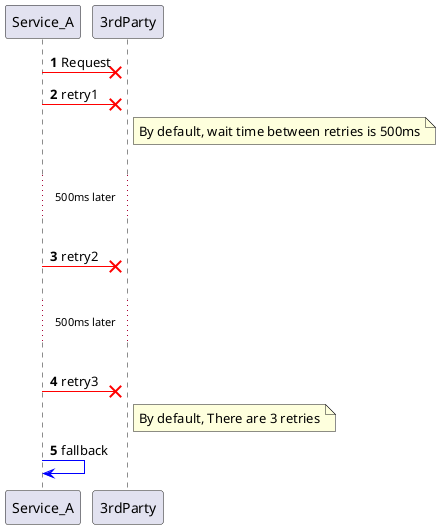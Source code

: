 @startuml
'https://plantuml.com/sequence-diagram

autonumber
Service_A -[#red]>x 3rdParty: Request
Service_A -[#red]>x 3rdParty: retry1
note right 3rdParty: By default, wait time between retries is 500ms
|||
...500ms later...
|||
Service_A -[#red]>x 3rdParty: retry2
|||
...500ms later...
|||
Service_A -[#red]>x 3rdParty: retry3
note right 3rdParty: By default, There are 3 retries
Service_A -[#blue]> Service_A:  fallback
@enduml